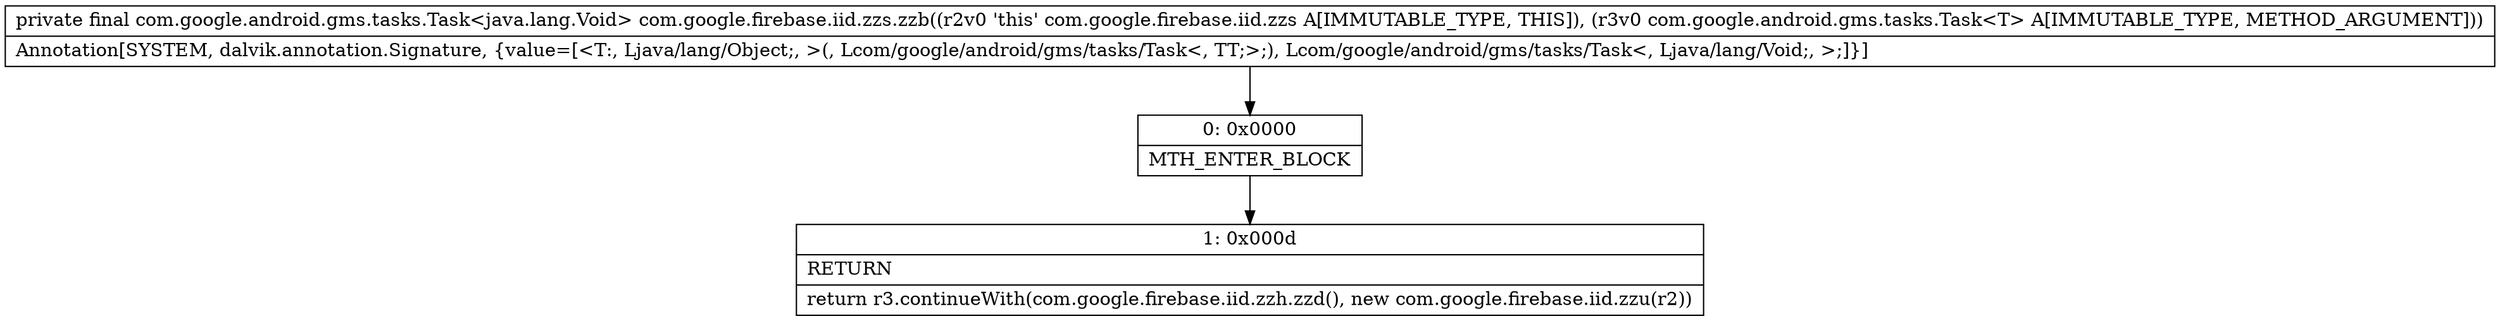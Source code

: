 digraph "CFG forcom.google.firebase.iid.zzs.zzb(Lcom\/google\/android\/gms\/tasks\/Task;)Lcom\/google\/android\/gms\/tasks\/Task;" {
Node_0 [shape=record,label="{0\:\ 0x0000|MTH_ENTER_BLOCK\l}"];
Node_1 [shape=record,label="{1\:\ 0x000d|RETURN\l|return r3.continueWith(com.google.firebase.iid.zzh.zzd(), new com.google.firebase.iid.zzu(r2))\l}"];
MethodNode[shape=record,label="{private final com.google.android.gms.tasks.Task\<java.lang.Void\> com.google.firebase.iid.zzs.zzb((r2v0 'this' com.google.firebase.iid.zzs A[IMMUTABLE_TYPE, THIS]), (r3v0 com.google.android.gms.tasks.Task\<T\> A[IMMUTABLE_TYPE, METHOD_ARGUMENT]))  | Annotation[SYSTEM, dalvik.annotation.Signature, \{value=[\<T:, Ljava\/lang\/Object;, \>(, Lcom\/google\/android\/gms\/tasks\/Task\<, TT;\>;), Lcom\/google\/android\/gms\/tasks\/Task\<, Ljava\/lang\/Void;, \>;]\}]\l}"];
MethodNode -> Node_0;
Node_0 -> Node_1;
}

